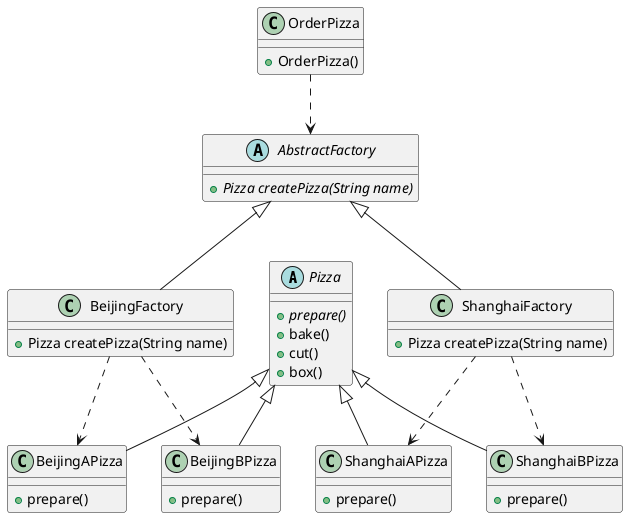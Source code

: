 @startuml
'https://plantuml.com/class-diagram

'泛化(继承)
Pizza <|-- ShanghaiAPizza
Pizza <|-- ShanghaiBPizza
Pizza <|-- BeijingAPizza
Pizza <|-- BeijingBPizza

'泛化(继承)
AbstractFactory <|-- ShanghaiFactory
AbstractFactory <|-- BeijingFactory

'依赖
ShanghaiFactory ..> ShanghaiAPizza
ShanghaiFactory ..> ShanghaiBPizza

'依赖
BeijingFactory ..> BeijingAPizza
BeijingFactory ..> BeijingBPizza

'依赖
OrderPizza ..> AbstractFactory

'披萨订单
class OrderPizza {
    +OrderPizza()
}

'上海披萨工厂
class ShanghaiFactory {
    +Pizza createPizza(String name)
}

'北京披萨工厂
class BeijingFactory {
    +Pizza createPizza(String name)
}

'抽象工厂
abstract class AbstractFactory {
    +{abstract} Pizza createPizza(String name)
}

'上海A披萨
class ShanghaiAPizza {
    +prepare()
}

'上海B披萨
class ShanghaiBPizza {
    +prepare()
}

'北京A披萨
class BeijingAPizza {
    +prepare()
}

'北京B披萨
class BeijingBPizza {
    +prepare()
}

'披萨抽象类
abstract class Pizza {
    +{abstract} prepare()
    +bake()
    +cut()
    +box()
}
@enduml